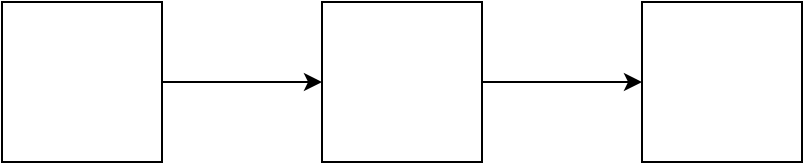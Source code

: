<mxfile version="26.0.16">
  <diagram name="第 1 页" id="0GaU1CNL8wtGXsv74cl8">
    <mxGraphModel dx="1010" dy="639" grid="1" gridSize="10" guides="1" tooltips="1" connect="1" arrows="1" fold="1" page="1" pageScale="1" pageWidth="827" pageHeight="1169" math="0" shadow="0">
      <root>
        <mxCell id="0" />
        <mxCell id="1" parent="0" />
        <mxCell id="S2T7hBQq3xJoKycN8-sa-3" value="" style="edgeStyle=orthogonalEdgeStyle;rounded=0;orthogonalLoop=1;jettySize=auto;html=1;" edge="1" parent="1" source="S2T7hBQq3xJoKycN8-sa-1" target="S2T7hBQq3xJoKycN8-sa-2">
          <mxGeometry relative="1" as="geometry" />
        </mxCell>
        <mxCell id="S2T7hBQq3xJoKycN8-sa-1" value="" style="whiteSpace=wrap;html=1;aspect=fixed;" vertex="1" parent="1">
          <mxGeometry x="370" y="210" width="80" height="80" as="geometry" />
        </mxCell>
        <mxCell id="S2T7hBQq3xJoKycN8-sa-5" value="" style="edgeStyle=orthogonalEdgeStyle;rounded=0;orthogonalLoop=1;jettySize=auto;html=1;" edge="1" parent="1" source="S2T7hBQq3xJoKycN8-sa-2" target="S2T7hBQq3xJoKycN8-sa-4">
          <mxGeometry relative="1" as="geometry" />
        </mxCell>
        <mxCell id="S2T7hBQq3xJoKycN8-sa-2" value="" style="whiteSpace=wrap;html=1;aspect=fixed;" vertex="1" parent="1">
          <mxGeometry x="530" y="210" width="80" height="80" as="geometry" />
        </mxCell>
        <mxCell id="S2T7hBQq3xJoKycN8-sa-4" value="" style="whiteSpace=wrap;html=1;aspect=fixed;" vertex="1" parent="1">
          <mxGeometry x="690" y="210" width="80" height="80" as="geometry" />
        </mxCell>
      </root>
    </mxGraphModel>
  </diagram>
</mxfile>

